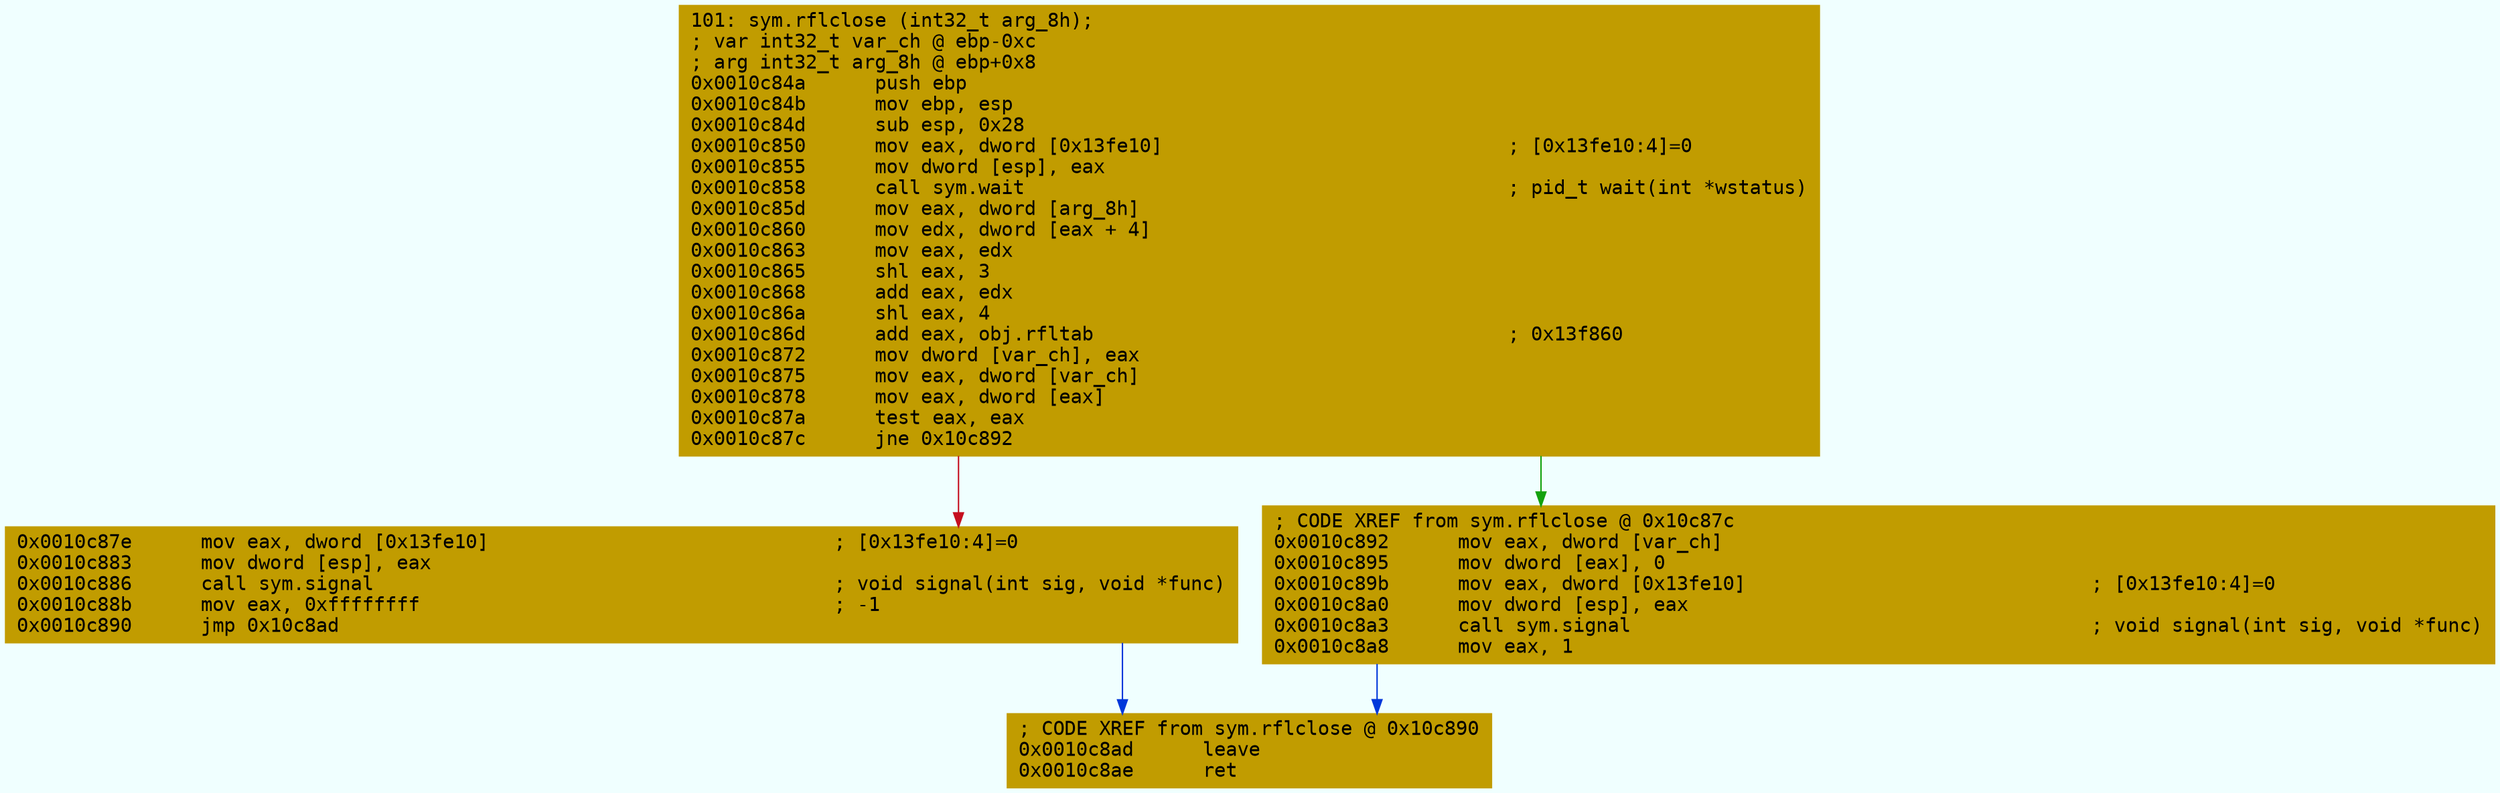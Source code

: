 digraph code {
	graph [bgcolor=azure fontsize=8 fontname="Courier" splines="ortho"];
	node [fillcolor=gray style=filled shape=box];
	edge [arrowhead="normal"];
	"0x0010c84a" [URL="sym.rflclose/0x0010c84a", fillcolor="#c19c00",color="#c19c00", fontname="Courier",label="101: sym.rflclose (int32_t arg_8h);\l; var int32_t var_ch @ ebp-0xc\l; arg int32_t arg_8h @ ebp+0x8\l0x0010c84a      push ebp\l0x0010c84b      mov ebp, esp\l0x0010c84d      sub esp, 0x28\l0x0010c850      mov eax, dword [0x13fe10]                              ; [0x13fe10:4]=0\l0x0010c855      mov dword [esp], eax\l0x0010c858      call sym.wait                                          ; pid_t wait(int *wstatus)\l0x0010c85d      mov eax, dword [arg_8h]\l0x0010c860      mov edx, dword [eax + 4]\l0x0010c863      mov eax, edx\l0x0010c865      shl eax, 3\l0x0010c868      add eax, edx\l0x0010c86a      shl eax, 4\l0x0010c86d      add eax, obj.rfltab                                    ; 0x13f860\l0x0010c872      mov dword [var_ch], eax\l0x0010c875      mov eax, dword [var_ch]\l0x0010c878      mov eax, dword [eax]\l0x0010c87a      test eax, eax\l0x0010c87c      jne 0x10c892\l"]
	"0x0010c87e" [URL="sym.rflclose/0x0010c87e", fillcolor="#c19c00",color="#c19c00", fontname="Courier",label="0x0010c87e      mov eax, dword [0x13fe10]                              ; [0x13fe10:4]=0\l0x0010c883      mov dword [esp], eax\l0x0010c886      call sym.signal                                        ; void signal(int sig, void *func)\l0x0010c88b      mov eax, 0xffffffff                                    ; -1\l0x0010c890      jmp 0x10c8ad\l"]
	"0x0010c892" [URL="sym.rflclose/0x0010c892", fillcolor="#c19c00",color="#c19c00", fontname="Courier",label="; CODE XREF from sym.rflclose @ 0x10c87c\l0x0010c892      mov eax, dword [var_ch]\l0x0010c895      mov dword [eax], 0\l0x0010c89b      mov eax, dword [0x13fe10]                              ; [0x13fe10:4]=0\l0x0010c8a0      mov dword [esp], eax\l0x0010c8a3      call sym.signal                                        ; void signal(int sig, void *func)\l0x0010c8a8      mov eax, 1\l"]
	"0x0010c8ad" [URL="sym.rflclose/0x0010c8ad", fillcolor="#c19c00",color="#c19c00", fontname="Courier",label="; CODE XREF from sym.rflclose @ 0x10c890\l0x0010c8ad      leave\l0x0010c8ae      ret\l"]
        "0x0010c84a" -> "0x0010c892" [color="#13a10e"];
        "0x0010c84a" -> "0x0010c87e" [color="#c50f1f"];
        "0x0010c87e" -> "0x0010c8ad" [color="#0037da"];
        "0x0010c892" -> "0x0010c8ad" [color="#0037da"];
}
